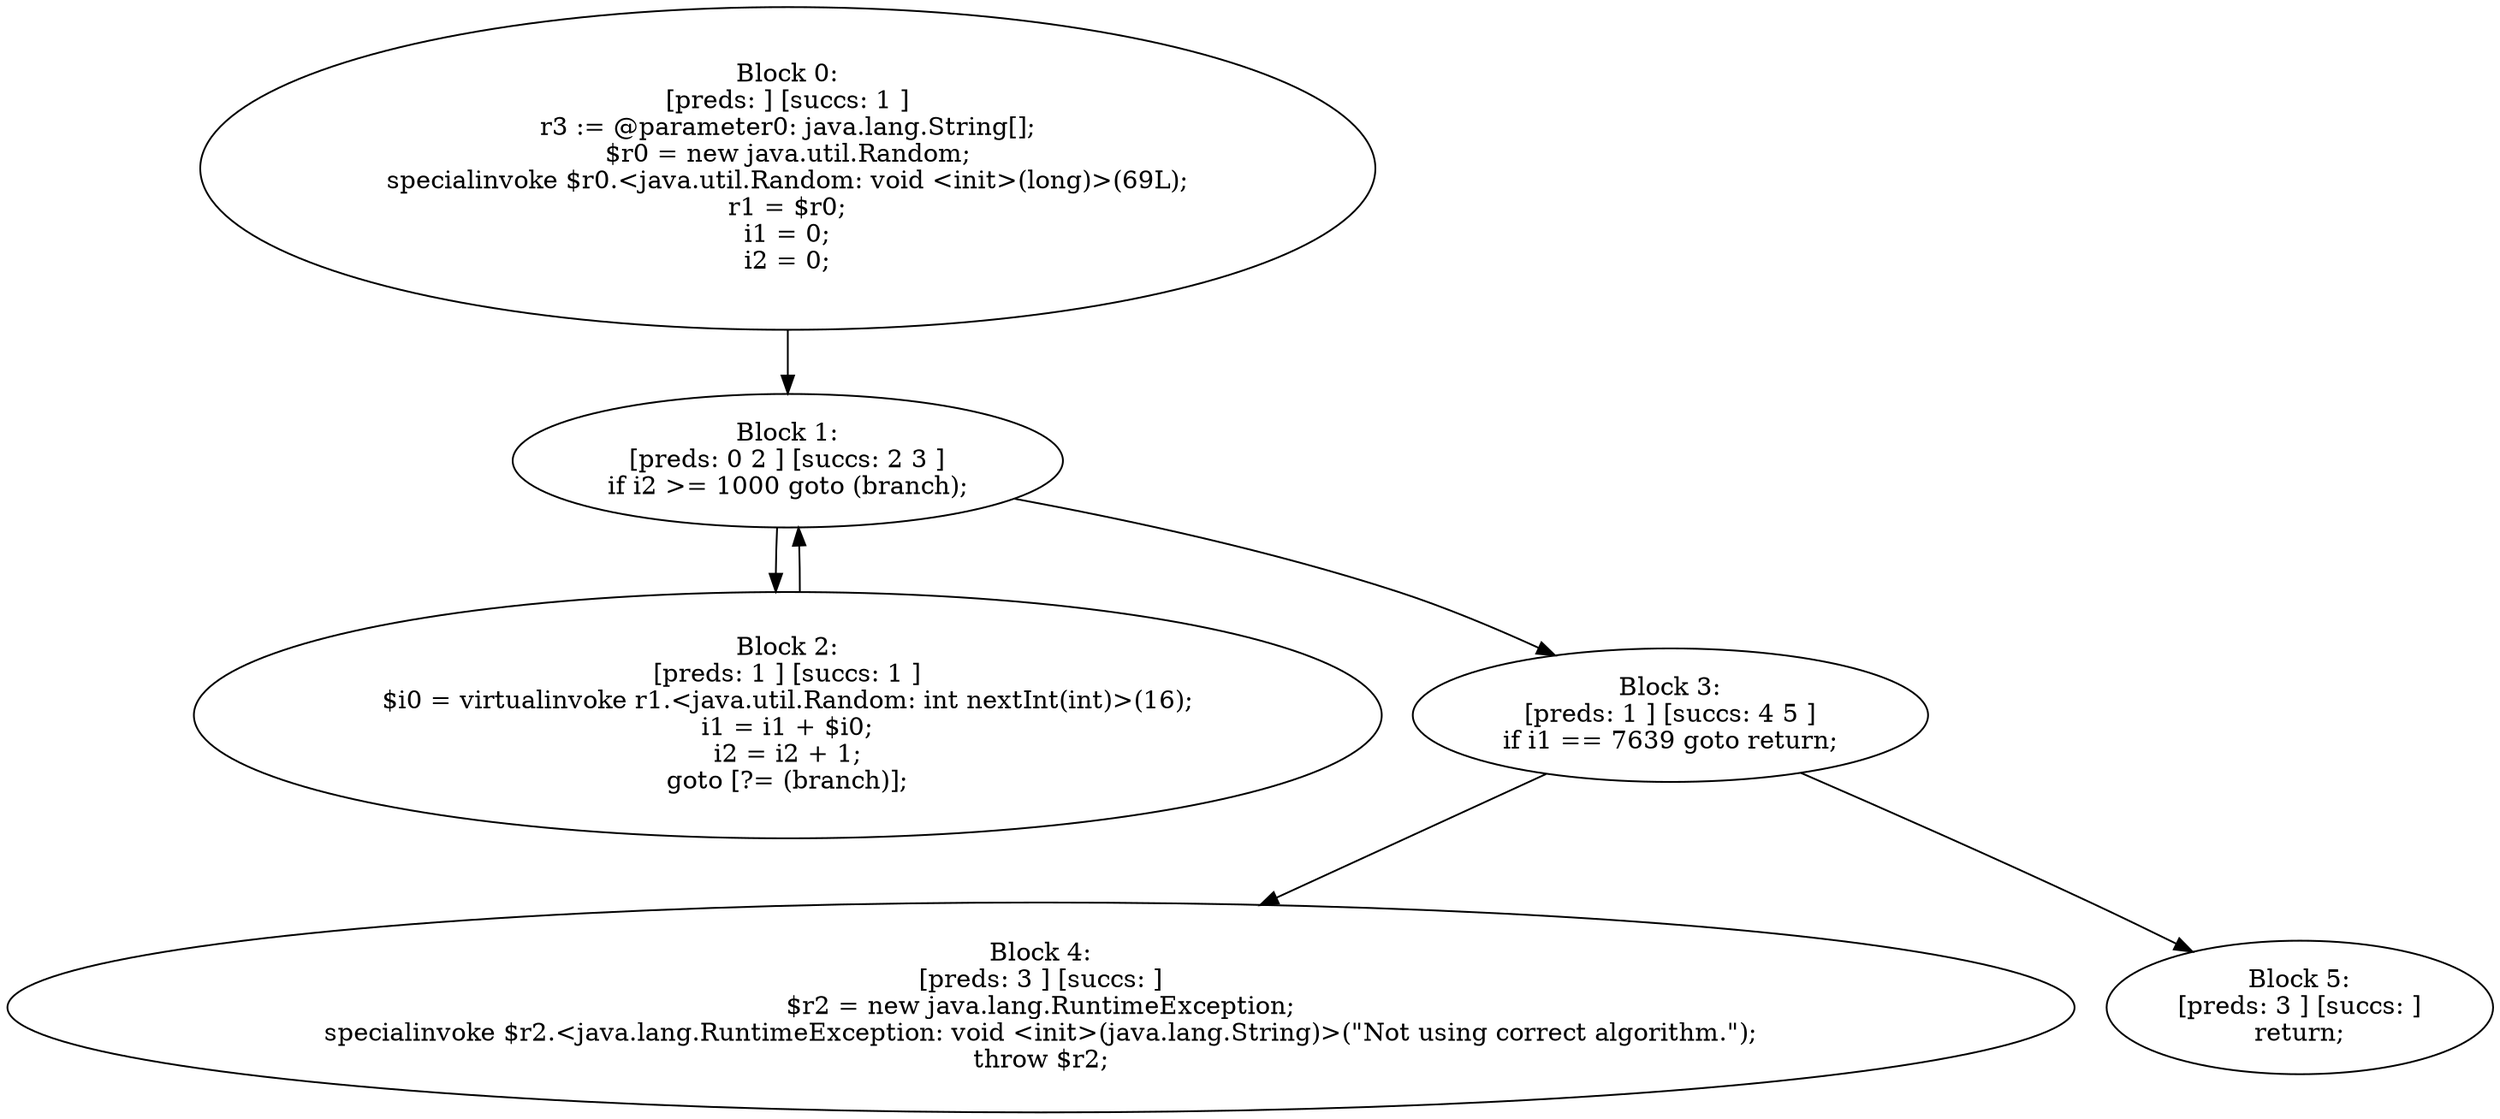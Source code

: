 digraph "unitGraph" {
    "Block 0:
[preds: ] [succs: 1 ]
r3 := @parameter0: java.lang.String[];
$r0 = new java.util.Random;
specialinvoke $r0.<java.util.Random: void <init>(long)>(69L);
r1 = $r0;
i1 = 0;
i2 = 0;
"
    "Block 1:
[preds: 0 2 ] [succs: 2 3 ]
if i2 >= 1000 goto (branch);
"
    "Block 2:
[preds: 1 ] [succs: 1 ]
$i0 = virtualinvoke r1.<java.util.Random: int nextInt(int)>(16);
i1 = i1 + $i0;
i2 = i2 + 1;
goto [?= (branch)];
"
    "Block 3:
[preds: 1 ] [succs: 4 5 ]
if i1 == 7639 goto return;
"
    "Block 4:
[preds: 3 ] [succs: ]
$r2 = new java.lang.RuntimeException;
specialinvoke $r2.<java.lang.RuntimeException: void <init>(java.lang.String)>(\"Not using correct algorithm.\");
throw $r2;
"
    "Block 5:
[preds: 3 ] [succs: ]
return;
"
    "Block 0:
[preds: ] [succs: 1 ]
r3 := @parameter0: java.lang.String[];
$r0 = new java.util.Random;
specialinvoke $r0.<java.util.Random: void <init>(long)>(69L);
r1 = $r0;
i1 = 0;
i2 = 0;
"->"Block 1:
[preds: 0 2 ] [succs: 2 3 ]
if i2 >= 1000 goto (branch);
";
    "Block 1:
[preds: 0 2 ] [succs: 2 3 ]
if i2 >= 1000 goto (branch);
"->"Block 2:
[preds: 1 ] [succs: 1 ]
$i0 = virtualinvoke r1.<java.util.Random: int nextInt(int)>(16);
i1 = i1 + $i0;
i2 = i2 + 1;
goto [?= (branch)];
";
    "Block 1:
[preds: 0 2 ] [succs: 2 3 ]
if i2 >= 1000 goto (branch);
"->"Block 3:
[preds: 1 ] [succs: 4 5 ]
if i1 == 7639 goto return;
";
    "Block 2:
[preds: 1 ] [succs: 1 ]
$i0 = virtualinvoke r1.<java.util.Random: int nextInt(int)>(16);
i1 = i1 + $i0;
i2 = i2 + 1;
goto [?= (branch)];
"->"Block 1:
[preds: 0 2 ] [succs: 2 3 ]
if i2 >= 1000 goto (branch);
";
    "Block 3:
[preds: 1 ] [succs: 4 5 ]
if i1 == 7639 goto return;
"->"Block 4:
[preds: 3 ] [succs: ]
$r2 = new java.lang.RuntimeException;
specialinvoke $r2.<java.lang.RuntimeException: void <init>(java.lang.String)>(\"Not using correct algorithm.\");
throw $r2;
";
    "Block 3:
[preds: 1 ] [succs: 4 5 ]
if i1 == 7639 goto return;
"->"Block 5:
[preds: 3 ] [succs: ]
return;
";
}
